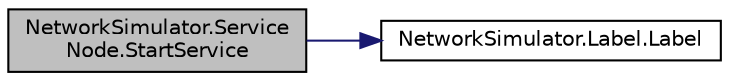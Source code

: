 digraph "NetworkSimulator.ServiceNode.StartService"
{
  edge [fontname="Helvetica",fontsize="10",labelfontname="Helvetica",labelfontsize="10"];
  node [fontname="Helvetica",fontsize="10",shape=record];
  rankdir="LR";
  Node1 [label="NetworkSimulator.Service\lNode.StartService",height=0.2,width=0.4,color="black", fillcolor="grey75", style="filled", fontcolor="black"];
  Node1 -> Node2 [color="midnightblue",fontsize="10",style="solid",fontname="Helvetica"];
  Node2 [label="NetworkSimulator.Label.Label",height=0.2,width=0.4,color="black", fillcolor="white", style="filled",URL="$class_network_simulator_1_1_label.html#ad26a187810d4efe2e7ad863fce2d2797"];
}
